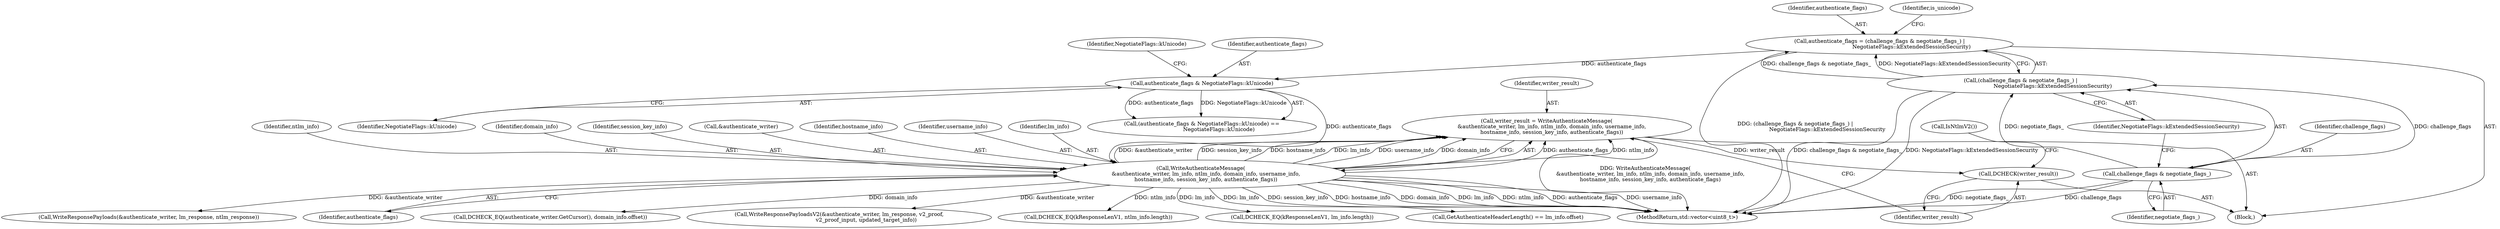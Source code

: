 digraph "0_Chrome_9cfe470d793da6e09b966d435c8fa2ba1625d5fe_3@API" {
"1000262" [label="(Call,writer_result = WriteAuthenticateMessage(\n      &authenticate_writer, lm_info, ntlm_info, domain_info, username_info,\n      hostname_info, session_key_info, authenticate_flags))"];
"1000264" [label="(Call,WriteAuthenticateMessage(\n      &authenticate_writer, lm_info, ntlm_info, domain_info, username_info,\n      hostname_info, session_key_info, authenticate_flags))"];
"1000229" [label="(Call,authenticate_flags & NegotiateFlags::kUnicode)"];
"1000218" [label="(Call,authenticate_flags = (challenge_flags & negotiate_flags_) |\n                                      NegotiateFlags::kExtendedSessionSecurity)"];
"1000220" [label="(Call,(challenge_flags & negotiate_flags_) |\n                                      NegotiateFlags::kExtendedSessionSecurity)"];
"1000221" [label="(Call,challenge_flags & negotiate_flags_)"];
"1000274" [label="(Call,DCHECK(writer_result))"];
"1000268" [label="(Identifier,ntlm_info)"];
"1000324" [label="(Call,WriteResponsePayloads(&authenticate_writer, lm_response, ntlm_response))"];
"1000224" [label="(Identifier,NegotiateFlags::kExtendedSessionSecurity)"];
"1000219" [label="(Identifier,authenticate_flags)"];
"1000263" [label="(Identifier,writer_result)"];
"1000274" [label="(Call,DCHECK(writer_result))"];
"1000373" [label="(MethodReturn,std::vector<uint8_t>)"];
"1000273" [label="(Identifier,authenticate_flags)"];
"1000269" [label="(Identifier,domain_info)"];
"1000272" [label="(Identifier,session_key_info)"];
"1000231" [label="(Identifier,NegotiateFlags::kUnicode)"];
"1000331" [label="(Call,DCHECK_EQ(authenticate_writer.GetCursor(), domain_info.offset))"];
"1000265" [label="(Call,&authenticate_writer)"];
"1000303" [label="(Call,WriteResponsePayloadsV2(&authenticate_writer, lm_response, v2_proof,\n                                v2_proof_input, updated_target_info))"];
"1000317" [label="(Call,DCHECK_EQ(kResponseLenV1, ntlm_info.length))"];
"1000271" [label="(Identifier,hostname_info)"];
"1000232" [label="(Identifier,NegotiateFlags::kUnicode)"];
"1000277" [label="(Call,IsNtlmV2())"];
"1000229" [label="(Call,authenticate_flags & NegotiateFlags::kUnicode)"];
"1000275" [label="(Identifier,writer_result)"];
"1000264" [label="(Call,WriteAuthenticateMessage(\n      &authenticate_writer, lm_info, ntlm_info, domain_info, username_info,\n      hostname_info, session_key_info, authenticate_flags))"];
"1000262" [label="(Call,writer_result = WriteAuthenticateMessage(\n      &authenticate_writer, lm_info, ntlm_info, domain_info, username_info,\n      hostname_info, session_key_info, authenticate_flags))"];
"1000312" [label="(Call,DCHECK_EQ(kResponseLenV1, lm_info.length))"];
"1000230" [label="(Identifier,authenticate_flags)"];
"1000110" [label="(Block,)"];
"1000270" [label="(Identifier,username_info)"];
"1000222" [label="(Identifier,challenge_flags)"];
"1000220" [label="(Call,(challenge_flags & negotiate_flags_) |\n                                      NegotiateFlags::kExtendedSessionSecurity)"];
"1000227" [label="(Identifier,is_unicode)"];
"1000218" [label="(Call,authenticate_flags = (challenge_flags & negotiate_flags_) |\n                                      NegotiateFlags::kExtendedSessionSecurity)"];
"1000223" [label="(Identifier,negotiate_flags_)"];
"1000221" [label="(Call,challenge_flags & negotiate_flags_)"];
"1000228" [label="(Call,(authenticate_flags & NegotiateFlags::kUnicode) ==\n                    NegotiateFlags::kUnicode)"];
"1000267" [label="(Identifier,lm_info)"];
"1000293" [label="(Call,GetAuthenticateHeaderLength() == lm_info.offset)"];
"1000262" -> "1000110"  [label="AST: "];
"1000262" -> "1000264"  [label="CFG: "];
"1000263" -> "1000262"  [label="AST: "];
"1000264" -> "1000262"  [label="AST: "];
"1000275" -> "1000262"  [label="CFG: "];
"1000262" -> "1000373"  [label="DDG: WriteAuthenticateMessage(\n      &authenticate_writer, lm_info, ntlm_info, domain_info, username_info,\n      hostname_info, session_key_info, authenticate_flags)"];
"1000264" -> "1000262"  [label="DDG: authenticate_flags"];
"1000264" -> "1000262"  [label="DDG: ntlm_info"];
"1000264" -> "1000262"  [label="DDG: &authenticate_writer"];
"1000264" -> "1000262"  [label="DDG: session_key_info"];
"1000264" -> "1000262"  [label="DDG: hostname_info"];
"1000264" -> "1000262"  [label="DDG: lm_info"];
"1000264" -> "1000262"  [label="DDG: username_info"];
"1000264" -> "1000262"  [label="DDG: domain_info"];
"1000262" -> "1000274"  [label="DDG: writer_result"];
"1000264" -> "1000273"  [label="CFG: "];
"1000265" -> "1000264"  [label="AST: "];
"1000267" -> "1000264"  [label="AST: "];
"1000268" -> "1000264"  [label="AST: "];
"1000269" -> "1000264"  [label="AST: "];
"1000270" -> "1000264"  [label="AST: "];
"1000271" -> "1000264"  [label="AST: "];
"1000272" -> "1000264"  [label="AST: "];
"1000273" -> "1000264"  [label="AST: "];
"1000264" -> "1000373"  [label="DDG: domain_info"];
"1000264" -> "1000373"  [label="DDG: lm_info"];
"1000264" -> "1000373"  [label="DDG: ntlm_info"];
"1000264" -> "1000373"  [label="DDG: authenticate_flags"];
"1000264" -> "1000373"  [label="DDG: username_info"];
"1000264" -> "1000373"  [label="DDG: session_key_info"];
"1000264" -> "1000373"  [label="DDG: hostname_info"];
"1000229" -> "1000264"  [label="DDG: authenticate_flags"];
"1000264" -> "1000293"  [label="DDG: lm_info"];
"1000264" -> "1000303"  [label="DDG: &authenticate_writer"];
"1000264" -> "1000312"  [label="DDG: lm_info"];
"1000264" -> "1000317"  [label="DDG: ntlm_info"];
"1000264" -> "1000324"  [label="DDG: &authenticate_writer"];
"1000264" -> "1000331"  [label="DDG: domain_info"];
"1000229" -> "1000228"  [label="AST: "];
"1000229" -> "1000231"  [label="CFG: "];
"1000230" -> "1000229"  [label="AST: "];
"1000231" -> "1000229"  [label="AST: "];
"1000232" -> "1000229"  [label="CFG: "];
"1000229" -> "1000228"  [label="DDG: authenticate_flags"];
"1000229" -> "1000228"  [label="DDG: NegotiateFlags::kUnicode"];
"1000218" -> "1000229"  [label="DDG: authenticate_flags"];
"1000218" -> "1000110"  [label="AST: "];
"1000218" -> "1000220"  [label="CFG: "];
"1000219" -> "1000218"  [label="AST: "];
"1000220" -> "1000218"  [label="AST: "];
"1000227" -> "1000218"  [label="CFG: "];
"1000218" -> "1000373"  [label="DDG: (challenge_flags & negotiate_flags_) |\n                                      NegotiateFlags::kExtendedSessionSecurity"];
"1000220" -> "1000218"  [label="DDG: challenge_flags & negotiate_flags_"];
"1000220" -> "1000218"  [label="DDG: NegotiateFlags::kExtendedSessionSecurity"];
"1000220" -> "1000224"  [label="CFG: "];
"1000221" -> "1000220"  [label="AST: "];
"1000224" -> "1000220"  [label="AST: "];
"1000220" -> "1000373"  [label="DDG: challenge_flags & negotiate_flags_"];
"1000220" -> "1000373"  [label="DDG: NegotiateFlags::kExtendedSessionSecurity"];
"1000221" -> "1000220"  [label="DDG: challenge_flags"];
"1000221" -> "1000220"  [label="DDG: negotiate_flags_"];
"1000221" -> "1000223"  [label="CFG: "];
"1000222" -> "1000221"  [label="AST: "];
"1000223" -> "1000221"  [label="AST: "];
"1000224" -> "1000221"  [label="CFG: "];
"1000221" -> "1000373"  [label="DDG: negotiate_flags_"];
"1000221" -> "1000373"  [label="DDG: challenge_flags"];
"1000274" -> "1000110"  [label="AST: "];
"1000274" -> "1000275"  [label="CFG: "];
"1000275" -> "1000274"  [label="AST: "];
"1000277" -> "1000274"  [label="CFG: "];
}
